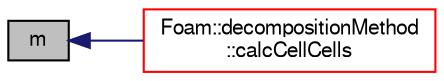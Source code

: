 digraph "m"
{
  bgcolor="transparent";
  edge [fontname="FreeSans",fontsize="10",labelfontname="FreeSans",labelfontsize="10"];
  node [fontname="FreeSans",fontsize="10",shape=record];
  rankdir="LR";
  Node124 [label="m",height=0.2,width=0.4,color="black", fillcolor="grey75", style="filled", fontcolor="black"];
  Node124 -> Node125 [dir="back",color="midnightblue",fontsize="10",style="solid",fontname="FreeSans"];
  Node125 [label="Foam::decompositionMethod\l::calcCellCells",height=0.2,width=0.4,color="red",URL="$a28594.html#a86727d8c968e3ae5d8f394879e2b3c8a",tooltip="Helper: determine (local or global) cellCells from mesh. "];
}
